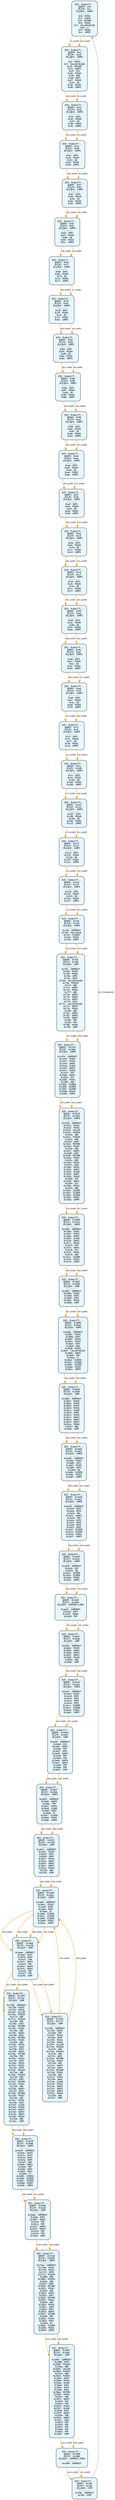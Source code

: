 digraph Contract_CFG {
    rankdir=TB;
    node [shape=box, style="filled, rounded", fontname="Monospace", fontsize=9, margin=0.15];
    edge [fontname="Arial", fontsize=8, penwidth=1.2];

    "block_0" [label="合约: 0xdac17f...
起始PC: 0x0
终止PC: 0xc
终止指令: JUMPI
---------
0x0: PUSH1
0x2: PUSH1
0x4: MSTORE
0x5: PUSH1
0x7: CALLDATASIZE
0x8: LT
0x9: PUSH2
0xc: JUMPI", fillcolor="#e6f7ff"];
    "block_d" [label="合约: 0xdac17f...
起始PC: 0xd
终止PC: 0x40
终止指令: JUMPI
---------
0xd: PUSH1
0xf: CALLDATALOAD
0x10: PUSH29
0x2e: SWAP1
0x2f: DIV
0x30: PUSH4
0x35: AND
0x36: DUP1
0x37: PUSH4
0x3c: EQ
0x3d: PUSH2
0x40: JUMPI", fillcolor="#e6f7ff"];
    "block_41" [label="合约: 0xdac17f...
起始PC: 0x41
终止PC: 0x4b
终止指令: JUMPI
---------
0x41: DUP1
0x42: PUSH4
0x47: EQ
0x48: PUSH2
0x4b: JUMPI", fillcolor="#e6f7ff"];
    "block_4c" [label="合约: 0xdac17f...
起始PC: 0x4c
终止PC: 0x56
终止指令: JUMPI
---------
0x4c: DUP1
0x4d: PUSH4
0x52: EQ
0x53: PUSH2
0x56: JUMPI", fillcolor="#e6f7ff"];
    "block_57" [label="合约: 0xdac17f...
起始PC: 0x57
终止PC: 0x61
终止指令: JUMPI
---------
0x57: DUP1
0x58: PUSH4
0x5d: EQ
0x5e: PUSH2
0x61: JUMPI", fillcolor="#e6f7ff"];
    "block_62" [label="合约: 0xdac17f...
起始PC: 0x62
终止PC: 0x6c
终止指令: JUMPI
---------
0x62: DUP1
0x63: PUSH4
0x68: EQ
0x69: PUSH2
0x6c: JUMPI", fillcolor="#e6f7ff"];
    "block_6d" [label="合约: 0xdac17f...
起始PC: 0x6d
终止PC: 0x77
终止指令: JUMPI
---------
0x6d: DUP1
0x6e: PUSH4
0x73: EQ
0x74: PUSH2
0x77: JUMPI", fillcolor="#e6f7ff"];
    "block_78" [label="合约: 0xdac17f...
起始PC: 0x78
终止PC: 0x82
终止指令: JUMPI
---------
0x78: DUP1
0x79: PUSH4
0x7e: EQ
0x7f: PUSH2
0x82: JUMPI", fillcolor="#e6f7ff"];
    "block_83" [label="合约: 0xdac17f...
起始PC: 0x83
终止PC: 0x8d
终止指令: JUMPI
---------
0x83: DUP1
0x84: PUSH4
0x89: EQ
0x8a: PUSH2
0x8d: JUMPI", fillcolor="#e6f7ff"];
    "block_8e" [label="合约: 0xdac17f...
起始PC: 0x8e
终止PC: 0x98
终止指令: JUMPI
---------
0x8e: DUP1
0x8f: PUSH4
0x94: EQ
0x95: PUSH2
0x98: JUMPI", fillcolor="#e6f7ff"];
    "block_99" [label="合约: 0xdac17f...
起始PC: 0x99
终止PC: 0xa3
终止指令: JUMPI
---------
0x99: DUP1
0x9a: PUSH4
0x9f: EQ
0xa0: PUSH2
0xa3: JUMPI", fillcolor="#e6f7ff"];
    "block_a4" [label="合约: 0xdac17f...
起始PC: 0xa4
终止PC: 0xae
终止指令: JUMPI
---------
0xa4: DUP1
0xa5: PUSH4
0xaa: EQ
0xab: PUSH2
0xae: JUMPI", fillcolor="#e6f7ff"];
    "block_af" [label="合约: 0xdac17f...
起始PC: 0xaf
终止PC: 0xb9
终止指令: JUMPI
---------
0xaf: DUP1
0xb0: PUSH4
0xb5: EQ
0xb6: PUSH2
0xb9: JUMPI", fillcolor="#e6f7ff"];
    "block_ba" [label="合约: 0xdac17f...
起始PC: 0xba
终止PC: 0xc4
终止指令: JUMPI
---------
0xba: DUP1
0xbb: PUSH4
0xc0: EQ
0xc1: PUSH2
0xc4: JUMPI", fillcolor="#e6f7ff"];
    "block_c5" [label="合约: 0xdac17f...
起始PC: 0xc5
终止PC: 0xcf
终止指令: JUMPI
---------
0xc5: DUP1
0xc6: PUSH4
0xcb: EQ
0xcc: PUSH2
0xcf: JUMPI", fillcolor="#e6f7ff"];
    "block_d0" [label="合约: 0xdac17f...
起始PC: 0xd0
终止PC: 0xda
终止指令: JUMPI
---------
0xd0: DUP1
0xd1: PUSH4
0xd6: EQ
0xd7: PUSH2
0xda: JUMPI", fillcolor="#e6f7ff"];
    "block_db" [label="合约: 0xdac17f...
起始PC: 0xdb
终止PC: 0xe5
终止指令: JUMPI
---------
0xdb: DUP1
0xdc: PUSH4
0xe1: EQ
0xe2: PUSH2
0xe5: JUMPI", fillcolor="#e6f7ff"];
    "block_e6" [label="合约: 0xdac17f...
起始PC: 0xe6
终止PC: 0xf0
终止指令: JUMPI
---------
0xe6: DUP1
0xe7: PUSH4
0xec: EQ
0xed: PUSH2
0xf0: JUMPI", fillcolor="#e6f7ff"];
    "block_f1" [label="合约: 0xdac17f...
起始PC: 0xf1
终止PC: 0xfb
终止指令: JUMPI
---------
0xf1: DUP1
0xf2: PUSH4
0xf7: EQ
0xf8: PUSH2
0xfb: JUMPI", fillcolor="#e6f7ff"];
    "block_fc" [label="合约: 0xdac17f...
起始PC: 0xfc
终止PC: 0x106
终止指令: JUMPI
---------
0xfc: DUP1
0xfd: PUSH4
0x102: EQ
0x103: PUSH2
0x106: JUMPI", fillcolor="#e6f7ff"];
    "block_107" [label="合约: 0xdac17f...
起始PC: 0x107
终止PC: 0x111
终止指令: JUMPI
---------
0x107: DUP1
0x108: PUSH4
0x10d: EQ
0x10e: PUSH2
0x111: JUMPI", fillcolor="#e6f7ff"];
    "block_112" [label="合约: 0xdac17f...
起始PC: 0x112
终止PC: 0x11c
终止指令: JUMPI
---------
0x112: DUP1
0x113: PUSH4
0x118: EQ
0x119: PUSH2
0x11c: JUMPI", fillcolor="#e6f7ff"];
    "block_11d" [label="合约: 0xdac17f...
起始PC: 0x11d
终止PC: 0x127
终止指令: JUMPI
---------
0x11d: DUP1
0x11e: PUSH4
0x123: EQ
0x124: PUSH2
0x127: JUMPI", fillcolor="#e6f7ff"];
    "block_74a" [label="合约: 0xdac17f...
起始PC: 0x74a
终止PC: 0x750
终止指令: JUMPI
---------
0x74a: JUMPDEST
0x74b: CALLVALUE
0x74c: ISZERO
0x74d: PUSH2
0x750: JUMPI", fillcolor="#e6f7ff"];
    "block_755" [label="合约: 0xdac17f...
起始PC: 0x755
终止PC: 0x789
终止指令: JUMP
---------
0x755: JUMPDEST
0x756: PUSH2
0x759: PUSH1
0x75b: DUP1
0x75c: DUP1
0x75d: CALLDATALOAD
0x75e: PUSH20
0x773: AND
0x774: SWAP1
0x775: PUSH1
0x777: ADD
0x778: SWAP1
0x779: SWAP2
0x77a: SWAP1
0x77b: DUP1
0x77c: CALLDATALOAD
0x77d: SWAP1
0x77e: PUSH1
0x780: ADD
0x781: SWAP1
0x782: SWAP2
0x783: SWAP1
0x784: POP
0x785: POP
0x786: PUSH2
0x789: JUMP", fillcolor="#e6f7ff"];
    "block_14f4" [label="合约: 0xdac17f...
起始PC: 0x14f4
终止PC: 0x150b
终止指令: JUMPI
---------
0x14f4: JUMPDEST
0x14f5: PUSH1
0x14f7: PUSH1
0x14f9: SWAP1
0x14fa: SLOAD
0x14fb: SWAP1
0x14fc: PUSH2
0x14ff: EXP
0x1500: SWAP1
0x1501: DIV
0x1502: PUSH1
0x1504: AND
0x1505: ISZERO
0x1506: ISZERO
0x1507: ISZERO
0x1508: PUSH2
0x150b: JUMPI", fillcolor="#e6f7ff"];
    "block_1510" [label="合约: 0xdac17f...
起始PC: 0x1510
终止PC: 0x1564
终止指令: JUMPI
---------
0x1510: JUMPDEST
0x1511: PUSH1
0x1513: PUSH1
0x1515: CALLER
0x1516: PUSH20
0x152b: AND
0x152c: PUSH20
0x1541: AND
0x1542: DUP2
0x1543: MSTORE
0x1544: PUSH1
0x1546: ADD
0x1547: SWAP1
0x1548: DUP2
0x1549: MSTORE
0x154a: PUSH1
0x154c: ADD
0x154d: PUSH1
0x154f: SHA3
0x1550: PUSH1
0x1552: SWAP1
0x1553: SLOAD
0x1554: SWAP1
0x1555: PUSH2
0x1558: EXP
0x1559: SWAP1
0x155a: DIV
0x155b: PUSH1
0x155d: AND
0x155e: ISZERO
0x155f: ISZERO
0x1560: ISZERO
0x1561: PUSH2
0x1564: JUMPI", fillcolor="#e6f7ff"];
    "block_1569" [label="合约: 0xdac17f...
起始PC: 0x1569
终止PC: 0x157e
终止指令: JUMPI
---------
0x1569: JUMPDEST
0x156a: PUSH1
0x156c: PUSH1
0x156e: SWAP1
0x156f: SLOAD
0x1570: SWAP1
0x1571: PUSH2
0x1574: EXP
0x1575: SWAP1
0x1576: DIV
0x1577: PUSH1
0x1579: AND
0x157a: ISZERO
0x157b: PUSH2
0x157e: JUMPI", fillcolor="#e6f7ff"];
    "block_168f" [label="合约: 0xdac17f...
起始PC: 0x168f
终止PC: 0x1698
终止指令: JUMP
---------
0x168f: JUMPDEST
0x1690: PUSH2
0x1693: DUP3
0x1694: DUP3
0x1695: PUSH2
0x1698: JUMP", fillcolor="#e6f7ff"];
    "block_269b" [label="合约: 0xdac17f...
起始PC: 0x269b
终止PC: 0x26b1
终止指令: JUMPI
---------
0x269b: JUMPDEST
0x269c: PUSH1
0x269e: DUP1
0x269f: PUSH1
0x26a1: PUSH1
0x26a3: DUP2
0x26a4: ADD
0x26a5: PUSH1
0x26a7: CALLDATASIZE
0x26a8: SWAP1
0x26a9: POP
0x26aa: LT
0x26ab: ISZERO
0x26ac: ISZERO
0x26ad: ISZERO
0x26ae: PUSH2
0x26b1: JUMPI", fillcolor="#e6f7ff"];
    "block_26b6" [label="合约: 0xdac17f...
起始PC: 0x26b6
终止PC: 0x26d0
终止指令: JUMP
---------
0x26b6: JUMPDEST
0x26b7: PUSH2
0x26ba: PUSH2
0x26bd: PUSH2
0x26c0: PUSH1
0x26c2: SLOAD
0x26c3: DUP8
0x26c4: PUSH2
0x26c7: SWAP1
0x26c8: SWAP2
0x26c9: SWAP1
0x26ca: PUSH4
0x26cf: AND
0x26d0: JUMP", fillcolor="#e6f7ff"];
    "block_2a03" [label="合约: 0xdac17f...
起始PC: 0x2a03
终止PC: 0x2a0f
终止指令: JUMPI
---------
0x2a03: JUMPDEST
0x2a04: PUSH1
0x2a06: DUP1
0x2a07: PUSH1
0x2a09: DUP5
0x2a0a: EQ
0x2a0b: ISZERO
0x2a0c: PUSH2
0x2a0f: JUMPI", fillcolor="#e6f7ff"];
    "block_2a18" [label="合约: 0xdac17f...
起始PC: 0x2a18
终止PC: 0x2a27
终止指令: JUMPI
---------
0x2a18: JUMPDEST
0x2a19: DUP3
0x2a1a: DUP5
0x2a1b: MUL
0x2a1c: SWAP1
0x2a1d: POP
0x2a1e: DUP3
0x2a1f: DUP5
0x2a20: DUP3
0x2a21: DUP2
0x2a22: ISZERO
0x2a23: ISZERO
0x2a24: PUSH2
0x2a27: JUMPI", fillcolor="#e6f7ff"];
    "block_2a29" [label="合约: 0xdac17f...
起始PC: 0x2a29
终止PC: 0x2a31
终止指令: JUMPI
---------
0x2a29: JUMPDEST
0x2a2a: DIV
0x2a2b: EQ
0x2a2c: ISZERO
0x2a2d: ISZERO
0x2a2e: PUSH2
0x2a31: JUMPI", fillcolor="#e6f7ff"];
    "block_2a33" [label="合约: 0xdac17f...
起始PC: 0x2a33
终止PC: 0x2a36
终止指令: JUMPDEST_PREV
---------
0x2a33: JUMPDEST
0x2a34: DUP1
0x2a35: SWAP2
0x2a36: POP", fillcolor="#e6f7ff"];
    "block_26d1" [label="合约: 0xdac17f...
起始PC: 0x26d1
终止PC: 0x26de
终止指令: JUMP
---------
0x26d1: JUMPDEST
0x26d2: PUSH2
0x26d5: SWAP1
0x26d6: SWAP2
0x26d7: SWAP1
0x26d8: PUSH4
0x26dd: AND
0x26de: JUMP", fillcolor="#e6f7ff"];
    "block_2ac5" [label="合约: 0xdac17f...
起始PC: 0x2ac5
终止PC: 0x2ad1
终止指令: JUMPI
---------
0x2ac5: JUMPDEST
0x2ac6: PUSH1
0x2ac8: DUP1
0x2ac9: DUP3
0x2aca: DUP5
0x2acb: DUP2
0x2acc: ISZERO
0x2acd: ISZERO
0x2ace: PUSH2
0x2ad1: JUMPI", fillcolor="#e6f7ff"];
    "block_2ad3" [label="合约: 0xdac17f...
起始PC: 0x2ad3
终止PC: 0x2adf
终止指令: JUMP
---------
0x2ad3: JUMPDEST
0x2ad4: DIV
0x2ad5: SWAP1
0x2ad6: POP
0x2ad7: DUP1
0x2ad8: SWAP2
0x2ad9: POP
0x2ada: POP
0x2adb: SWAP3
0x2adc: SWAP2
0x2add: POP
0x2ade: POP
0x2adf: JUMP", fillcolor="#e6f7ff"];
    "block_26df" [label="合约: 0xdac17f...
起始PC: 0x26df
终止PC: 0x26eb
终止指令: JUMPI
---------
0x26df: JUMPDEST
0x26e0: SWAP3
0x26e1: POP
0x26e2: PUSH1
0x26e4: SLOAD
0x26e5: DUP4
0x26e6: GT
0x26e7: ISZERO
0x26e8: PUSH2
0x26eb: JUMPI", fillcolor="#e6f7ff"];
    "block_26f1" [label="合约: 0xdac17f...
起始PC: 0x26f1
终止PC: 0x2703
终止指令: JUMP
---------
0x26f1: JUMPDEST
0x26f2: PUSH2
0x26f5: DUP4
0x26f6: DUP6
0x26f7: PUSH2
0x26fa: SWAP1
0x26fb: SWAP2
0x26fc: SWAP1
0x26fd: PUSH4
0x2702: AND
0x2703: JUMP", fillcolor="#e6f7ff"];
    "block_2ae0" [label="合约: 0xdac17f...
起始PC: 0x2ae0
终止PC: 0x2aec
终止指令: JUMPI
---------
0x2ae0: JUMPDEST
0x2ae1: PUSH1
0x2ae3: DUP3
0x2ae4: DUP3
0x2ae5: GT
0x2ae6: ISZERO
0x2ae7: ISZERO
0x2ae8: ISZERO
0x2ae9: PUSH2
0x2aec: JUMPI", fillcolor="#e6f7ff"];
    "block_2aee" [label="合约: 0xdac17f...
起始PC: 0x2aee
终止PC: 0x2af8
终止指令: JUMP
---------
0x2aee: JUMPDEST
0x2aef: DUP2
0x2af0: DUP4
0x2af1: SUB
0x2af2: SWAP1
0x2af3: POP
0x2af4: SWAP3
0x2af5: SWAP2
0x2af6: POP
0x2af7: POP
0x2af8: JUMP", fillcolor="#e6f7ff"];
    "block_2704" [label="合约: 0xdac17f...
起始PC: 0x2704
终止PC: 0x2757
终止指令: JUMP
---------
0x2704: JUMPDEST
0x2705: SWAP2
0x2706: POP
0x2707: PUSH2
0x270a: DUP5
0x270b: PUSH1
0x270d: PUSH1
0x270f: CALLER
0x2710: PUSH20
0x2725: AND
0x2726: PUSH20
0x273b: AND
0x273c: DUP2
0x273d: MSTORE
0x273e: PUSH1
0x2740: ADD
0x2741: SWAP1
0x2742: DUP2
0x2743: MSTORE
0x2744: PUSH1
0x2746: ADD
0x2747: PUSH1
0x2749: SHA3
0x274a: SLOAD
0x274b: PUSH2
0x274e: SWAP1
0x274f: SWAP2
0x2750: SWAP1
0x2751: PUSH4
0x2756: AND
0x2757: JUMP", fillcolor="#e6f7ff"];
    "block_2758" [label="合约: 0xdac17f...
起始PC: 0x2758
终止PC: 0x27ec
终止指令: JUMP
---------
0x2758: JUMPDEST
0x2759: PUSH1
0x275b: PUSH1
0x275d: CALLER
0x275e: PUSH20
0x2773: AND
0x2774: PUSH20
0x2789: AND
0x278a: DUP2
0x278b: MSTORE
0x278c: PUSH1
0x278e: ADD
0x278f: SWAP1
0x2790: DUP2
0x2791: MSTORE
0x2792: PUSH1
0x2794: ADD
0x2795: PUSH1
0x2797: SHA3
0x2798: DUP2
0x2799: SWAP1
0x279a: SSTORE
0x279b: POP
0x279c: PUSH2
0x279f: DUP3
0x27a0: PUSH1
0x27a2: PUSH1
0x27a4: DUP9
0x27a5: PUSH20
0x27ba: AND
0x27bb: PUSH20
0x27d0: AND
0x27d1: DUP2
0x27d2: MSTORE
0x27d3: PUSH1
0x27d5: ADD
0x27d6: SWAP1
0x27d7: DUP2
0x27d8: MSTORE
0x27d9: PUSH1
0x27db: ADD
0x27dc: PUSH1
0x27de: SHA3
0x27df: SLOAD
0x27e0: PUSH2
0x27e3: SWAP1
0x27e4: SWAP2
0x27e5: SWAP1
0x27e6: PUSH4
0x27eb: AND
0x27ec: JUMP", fillcolor="#e6f7ff"];
    "block_2af9" [label="合约: 0xdac17f...
起始PC: 0x2af9
终止PC: 0x2b0b
终止指令: JUMPI
---------
0x2af9: JUMPDEST
0x2afa: PUSH1
0x2afc: DUP1
0x2afd: DUP3
0x2afe: DUP5
0x2aff: ADD
0x2b00: SWAP1
0x2b01: POP
0x2b02: DUP4
0x2b03: DUP2
0x2b04: LT
0x2b05: ISZERO
0x2b06: ISZERO
0x2b07: ISZERO
0x2b08: PUSH2
0x2b0b: JUMPI", fillcolor="#e6f7ff"];
    "block_2b0d" [label="合约: 0xdac17f...
起始PC: 0x2b0d
终止PC: 0x2b16
终止指令: JUMP
---------
0x2b0d: JUMPDEST
0x2b0e: DUP1
0x2b0f: SWAP2
0x2b10: POP
0x2b11: POP
0x2b12: SWAP3
0x2b13: SWAP2
0x2b14: POP
0x2b15: POP
0x2b16: JUMP", fillcolor="#e6f7ff"];
    "block_27ed" [label="合约: 0xdac17f...
起始PC: 0x27ed
终止PC: 0x2839
终止指令: JUMPI
---------
0x27ed: JUMPDEST
0x27ee: PUSH1
0x27f0: PUSH1
0x27f2: DUP8
0x27f3: PUSH20
0x2808: AND
0x2809: PUSH20
0x281e: AND
0x281f: DUP2
0x2820: MSTORE
0x2821: PUSH1
0x2823: ADD
0x2824: SWAP1
0x2825: DUP2
0x2826: MSTORE
0x2827: PUSH1
0x2829: ADD
0x282a: PUSH1
0x282c: SHA3
0x282d: DUP2
0x282e: SWAP1
0x282f: SSTORE
0x2830: POP
0x2831: PUSH1
0x2833: DUP4
0x2834: GT
0x2835: ISZERO
0x2836: PUSH2
0x2839: JUMPI", fillcolor="#e6f7ff"];
    "block_2997" [label="合约: 0xdac17f...
起始PC: 0x2997
终止PC: 0x2a02
终止指令: JUMP
---------
0x2997: JUMPDEST
0x2998: DUP5
0x2999: PUSH20
0x29ae: AND
0x29af: CALLER
0x29b0: PUSH20
0x29c5: AND
0x29c6: PUSH32
0x29e7: DUP5
0x29e8: PUSH1
0x29ea: MLOAD
0x29eb: DUP1
0x29ec: DUP3
0x29ed: DUP2
0x29ee: MSTORE
0x29ef: PUSH1
0x29f1: ADD
0x29f2: SWAP2
0x29f3: POP
0x29f4: POP
0x29f5: PUSH1
0x29f7: MLOAD
0x29f8: DUP1
0x29f9: SWAP2
0x29fa: SUB
0x29fb: SWAP1
0x29fc: LOG3
0x29fd: POP
0x29fe: POP
0x29ff: POP
0x2a00: POP
0x2a01: POP
0x2a02: JUMP", fillcolor="#e6f7ff"];
    "block_1699" [label="合约: 0xdac17f...
起始PC: 0x1699
终止PC: 0x1699
终止指令: JUMPDEST_PREV
---------
0x1699: JUMPDEST", fillcolor="#e6f7ff"];
    "block_78a" [label="合约: 0xdac17f...
起始PC: 0x78a
终止PC: 0x78b
终止指令: STOP
---------
0x78a: JUMPDEST
0x78b: STOP", fillcolor="#e6f7ff"];

    "block_0" -> "block_d" [label="#1 (JUMP)", color="#ff9800"];
    "block_d" -> "block_41" [label="#2 (JUMP)", color="#ff9800"];
    "block_41" -> "block_4c" [label="#3 (JUMP)", color="#ff9800"];
    "block_4c" -> "block_57" [label="#4 (JUMP)", color="#ff9800"];
    "block_57" -> "block_62" [label="#5 (JUMP)", color="#ff9800"];
    "block_62" -> "block_6d" [label="#6 (JUMP)", color="#ff9800"];
    "block_6d" -> "block_78" [label="#7 (JUMP)", color="#ff9800"];
    "block_78" -> "block_83" [label="#8 (JUMP)", color="#ff9800"];
    "block_83" -> "block_8e" [label="#9 (JUMP)", color="#ff9800"];
    "block_8e" -> "block_99" [label="#10 (JUMP)", color="#ff9800"];
    "block_99" -> "block_a4" [label="#11 (JUMP)", color="#ff9800"];
    "block_a4" -> "block_af" [label="#12 (JUMP)", color="#ff9800"];
    "block_af" -> "block_ba" [label="#13 (JUMP)", color="#ff9800"];
    "block_ba" -> "block_c5" [label="#14 (JUMP)", color="#ff9800"];
    "block_c5" -> "block_d0" [label="#15 (JUMP)", color="#ff9800"];
    "block_d0" -> "block_db" [label="#16 (JUMP)", color="#ff9800"];
    "block_db" -> "block_e6" [label="#17 (JUMP)", color="#ff9800"];
    "block_e6" -> "block_f1" [label="#18 (JUMP)", color="#ff9800"];
    "block_f1" -> "block_fc" [label="#19 (JUMP)", color="#ff9800"];
    "block_fc" -> "block_107" [label="#20 (JUMP)", color="#ff9800"];
    "block_107" -> "block_112" [label="#21 (JUMP)", color="#ff9800"];
    "block_112" -> "block_11d" [label="#22 (JUMP)", color="#ff9800"];
    "block_11d" -> "block_74a" [label="#23 (JUMP)", color="#ff9800"];
    "block_74a" -> "block_755" [label="#24 (JUMP)", color="#ff9800"];
    "block_755" -> "block_14f4" [label="#25 (JUMP)", color="#ff9800"];
    "block_14f4" -> "block_1510" [label="#26 (JUMP)", color="#ff9800"];
    "block_1510" -> "block_1569" [label="#27 (JUMP)", color="#ff9800"];
    "block_1569" -> "block_168f" [label="#28 (JUMP)", color="#ff9800"];
    "block_168f" -> "block_269b" [label="#29 (JUMP)", color="#ff9800"];
    "block_269b" -> "block_26b6" [label="#30 (JUMP)", color="#ff9800"];
    "block_26b6" -> "block_2a03" [label="#31 (JUMP)", color="#ff9800"];
    "block_2a03" -> "block_2a18" [label="#32 (JUMP)", color="#ff9800"];
    "block_2a18" -> "block_2a29" [label="#33 (JUMP)", color="#ff9800"];
    "block_2a29" -> "block_2a33" [label="#34 (JUMP)", color="#ff9800"];
    "block_2a33" -> "block_26d1" [label="#35 (JUMP)", color="#ff9800"];
    "block_26d1" -> "block_2ac5" [label="#36 (JUMP)", color="#ff9800"];
    "block_2ac5" -> "block_2ad3" [label="#37 (JUMP)", color="#ff9800"];
    "block_2ad3" -> "block_26df" [label="#38 (JUMP)", color="#ff9800"];
    "block_26df" -> "block_26f1" [label="#39 (JUMP)", color="#ff9800"];
    "block_26f1" -> "block_2ae0" [label="#40 (JUMP)", color="#ff9800"];
    "block_2ae0" -> "block_2aee" [label="#41 (JUMP)", color="#ff9800"];
    "block_2aee" -> "block_2704" [label="#42 (JUMP)", color="#ff9800"];
    "block_2704" -> "block_2ae0" [label="#43 (JUMP)", color="#ff9800"];
    "block_2ae0" -> "block_2aee" [label="#44 (JUMP)", color="#ff9800"];
    "block_2aee" -> "block_2758" [label="#45 (JUMP)", color="#ff9800"];
    "block_2758" -> "block_2af9" [label="#46 (JUMP)", color="#ff9800"];
    "block_2af9" -> "block_2b0d" [label="#47 (JUMP)", color="#ff9800"];
    "block_2b0d" -> "block_27ed" [label="#48 (JUMP)", color="#ff9800"];
    "block_27ed" -> "block_2997" [label="#49 (JUMP)", color="#ff9800"];
    "block_2997" -> "block_1699" [label="#50 (JUMP)", color="#ff9800"];
    "block_1699" -> "block_78a" [label="#51 (JUMP)", color="#ff9800"];
    "block_78a" -> "block_0" [label="#52 (TERMINATE)", color="#9e9e9e"];
    "block_0" -> "block_d" [label="#53 (JUMP)", color="#ff9800"];
    "block_d" -> "block_41" [label="#54 (JUMP)", color="#ff9800"];
    "block_41" -> "block_4c" [label="#55 (JUMP)", color="#ff9800"];
    "block_4c" -> "block_57" [label="#56 (JUMP)", color="#ff9800"];
    "block_57" -> "block_62" [label="#57 (JUMP)", color="#ff9800"];
    "block_62" -> "block_6d" [label="#58 (JUMP)", color="#ff9800"];
    "block_6d" -> "block_78" [label="#59 (JUMP)", color="#ff9800"];
    "block_78" -> "block_83" [label="#60 (JUMP)", color="#ff9800"];
    "block_83" -> "block_8e" [label="#61 (JUMP)", color="#ff9800"];
    "block_8e" -> "block_99" [label="#62 (JUMP)", color="#ff9800"];
    "block_99" -> "block_a4" [label="#63 (JUMP)", color="#ff9800"];
    "block_a4" -> "block_af" [label="#64 (JUMP)", color="#ff9800"];
    "block_af" -> "block_ba" [label="#65 (JUMP)", color="#ff9800"];
    "block_ba" -> "block_c5" [label="#66 (JUMP)", color="#ff9800"];
    "block_c5" -> "block_d0" [label="#67 (JUMP)", color="#ff9800"];
    "block_d0" -> "block_db" [label="#68 (JUMP)", color="#ff9800"];
    "block_db" -> "block_e6" [label="#69 (JUMP)", color="#ff9800"];
    "block_e6" -> "block_f1" [label="#70 (JUMP)", color="#ff9800"];
    "block_f1" -> "block_fc" [label="#71 (JUMP)", color="#ff9800"];
    "block_fc" -> "block_107" [label="#72 (JUMP)", color="#ff9800"];
    "block_107" -> "block_112" [label="#73 (JUMP)", color="#ff9800"];
    "block_112" -> "block_11d" [label="#74 (JUMP)", color="#ff9800"];
    "block_11d" -> "block_74a" [label="#75 (JUMP)", color="#ff9800"];
    "block_74a" -> "block_755" [label="#76 (JUMP)", color="#ff9800"];
    "block_755" -> "block_14f4" [label="#77 (JUMP)", color="#ff9800"];
    "block_14f4" -> "block_1510" [label="#78 (JUMP)", color="#ff9800"];
    "block_1510" -> "block_1569" [label="#79 (JUMP)", color="#ff9800"];
    "block_1569" -> "block_168f" [label="#80 (JUMP)", color="#ff9800"];
    "block_168f" -> "block_269b" [label="#81 (JUMP)", color="#ff9800"];
    "block_269b" -> "block_26b6" [label="#82 (JUMP)", color="#ff9800"];
    "block_26b6" -> "block_2a03" [label="#83 (JUMP)", color="#ff9800"];
    "block_2a03" -> "block_2a18" [label="#84 (JUMP)", color="#ff9800"];
    "block_2a18" -> "block_2a29" [label="#85 (JUMP)", color="#ff9800"];
    "block_2a29" -> "block_2a33" [label="#86 (JUMP)", color="#ff9800"];
    "block_2a33" -> "block_26d1" [label="#87 (JUMP)", color="#ff9800"];
    "block_26d1" -> "block_2ac5" [label="#88 (JUMP)", color="#ff9800"];
    "block_2ac5" -> "block_2ad3" [label="#89 (JUMP)", color="#ff9800"];
    "block_2ad3" -> "block_26df" [label="#90 (JUMP)", color="#ff9800"];
    "block_26df" -> "block_26f1" [label="#91 (JUMP)", color="#ff9800"];
    "block_26f1" -> "block_2ae0" [label="#92 (JUMP)", color="#ff9800"];
    "block_2ae0" -> "block_2aee" [label="#93 (JUMP)", color="#ff9800"];
    "block_2aee" -> "block_2704" [label="#94 (JUMP)", color="#ff9800"];
    "block_2704" -> "block_2ae0" [label="#95 (JUMP)", color="#ff9800"];
    "block_2ae0" -> "block_2aee" [label="#96 (JUMP)", color="#ff9800"];
    "block_2aee" -> "block_2758" [label="#97 (JUMP)", color="#ff9800"];
    "block_2758" -> "block_2af9" [label="#98 (JUMP)", color="#ff9800"];
    "block_2af9" -> "block_2b0d" [label="#99 (JUMP)", color="#ff9800"];
    "block_2b0d" -> "block_27ed" [label="#100 (JUMP)", color="#ff9800"];
    "block_27ed" -> "block_2997" [label="#101 (JUMP)", color="#ff9800"];
    "block_2997" -> "block_1699" [label="#102 (JUMP)", color="#ff9800"];
    "block_1699" -> "block_78a" [label="#103 (JUMP)", color="#ff9800"];
}